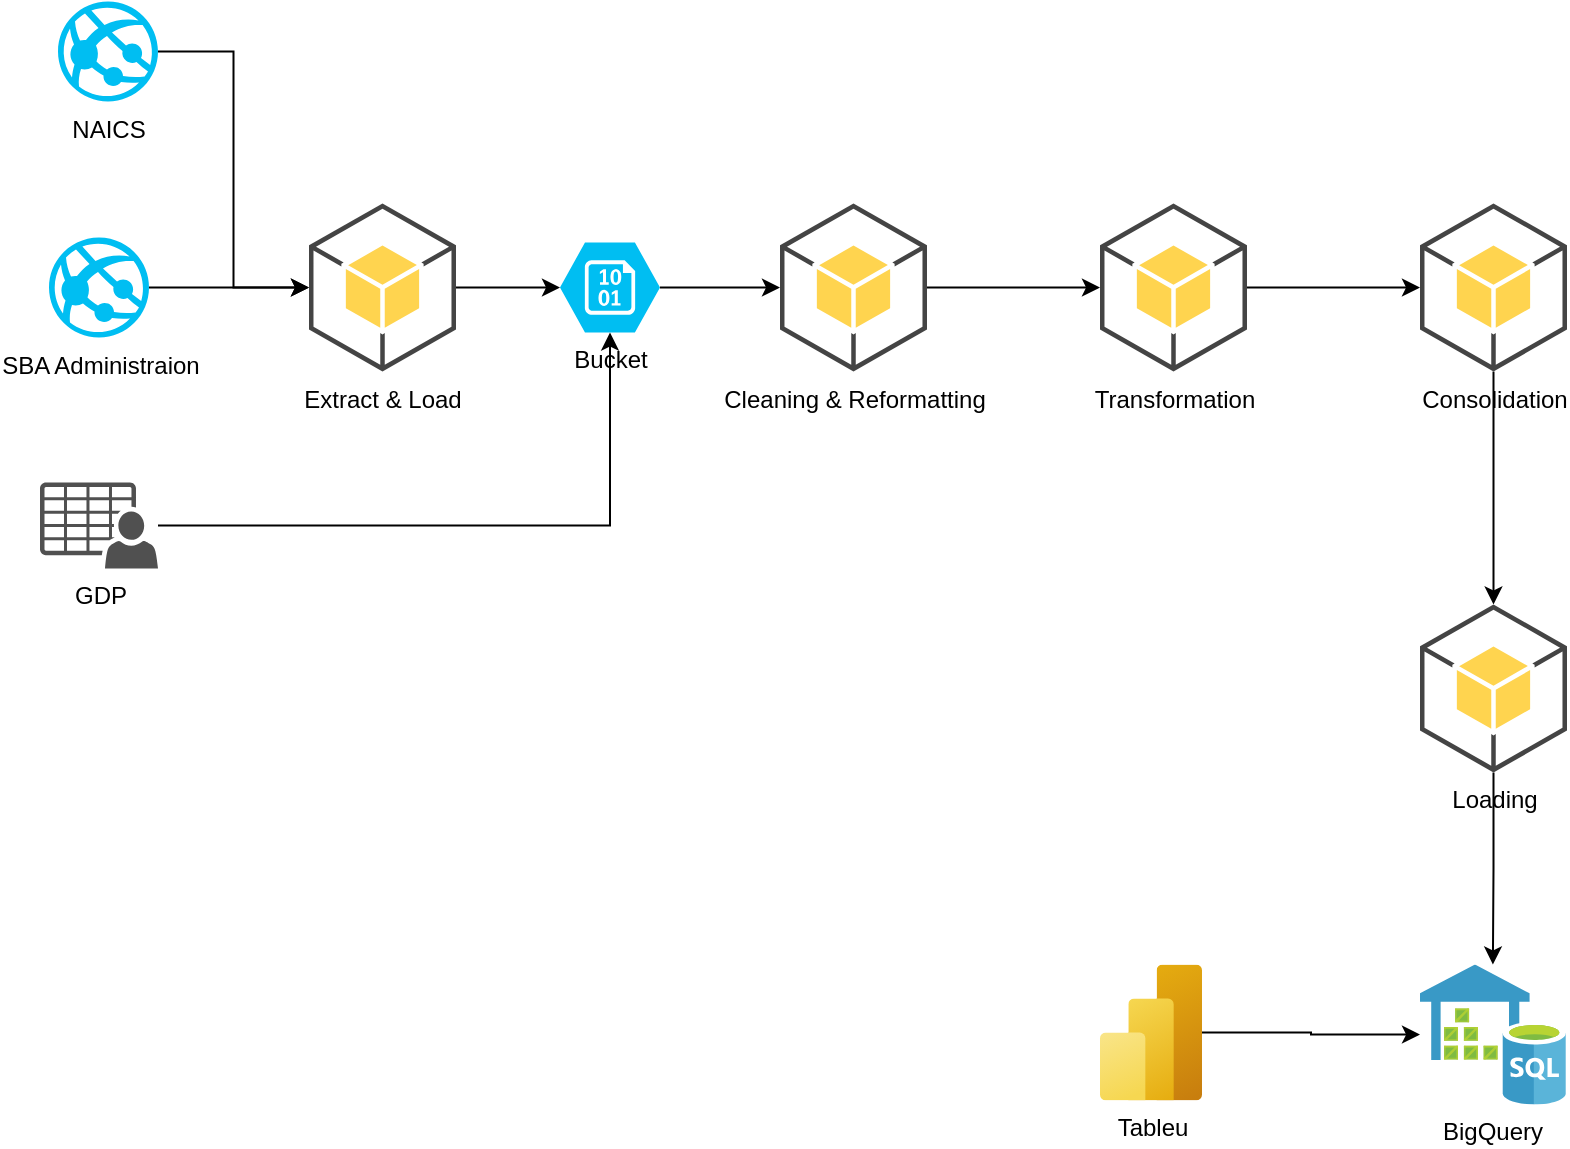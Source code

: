 <mxfile version="24.9.0">
  <diagram name="Page-1" id="jD1fJn_JTpBThsp85WeH">
    <mxGraphModel dx="1434" dy="772" grid="1" gridSize="10" guides="1" tooltips="1" connect="1" arrows="1" fold="1" page="1" pageScale="1" pageWidth="850" pageHeight="1100" math="0" shadow="0">
      <root>
        <mxCell id="0" />
        <mxCell id="1" parent="0" />
        <mxCell id="kBpCDejK8teJY3r2qwfR-5" style="edgeStyle=orthogonalEdgeStyle;rounded=0;orthogonalLoop=1;jettySize=auto;html=1;" parent="1" source="kBpCDejK8teJY3r2qwfR-1" target="kBpCDejK8teJY3r2qwfR-4" edge="1">
          <mxGeometry relative="1" as="geometry" />
        </mxCell>
        <mxCell id="kBpCDejK8teJY3r2qwfR-1" value="SBA Administraion" style="verticalLabelPosition=bottom;html=1;verticalAlign=top;align=center;strokeColor=none;fillColor=#00BEF2;shape=mxgraph.azure.azure_website;pointerEvents=1;" parent="1" vertex="1">
          <mxGeometry x="204.5" y="227.75" width="50" height="50" as="geometry" />
        </mxCell>
        <mxCell id="kBpCDejK8teJY3r2qwfR-2" value="GDP" style="sketch=0;pointerEvents=1;shadow=0;dashed=0;html=1;strokeColor=none;fillColor=#505050;labelPosition=center;verticalLabelPosition=bottom;verticalAlign=top;outlineConnect=0;align=center;shape=mxgraph.office.users.csv_file;" parent="1" vertex="1">
          <mxGeometry x="200" y="350.25" width="59" height="43" as="geometry" />
        </mxCell>
        <mxCell id="kBpCDejK8teJY3r2qwfR-7" style="edgeStyle=orthogonalEdgeStyle;rounded=0;orthogonalLoop=1;jettySize=auto;html=1;entryX=0;entryY=0.5;entryDx=0;entryDy=0;entryPerimeter=0;" parent="1" source="kBpCDejK8teJY3r2qwfR-3" target="kBpCDejK8teJY3r2qwfR-4" edge="1">
          <mxGeometry relative="1" as="geometry">
            <mxPoint x="334.5" y="135.25" as="targetPoint" />
          </mxGeometry>
        </mxCell>
        <mxCell id="kBpCDejK8teJY3r2qwfR-3" value="NAICS" style="verticalLabelPosition=bottom;html=1;verticalAlign=top;align=center;strokeColor=none;fillColor=#00BEF2;shape=mxgraph.azure.azure_website;pointerEvents=1;" parent="1" vertex="1">
          <mxGeometry x="209" y="109.75" width="50" height="50" as="geometry" />
        </mxCell>
        <mxCell id="kBpCDejK8teJY3r2qwfR-4" value="Extract &amp;amp; Load" style="outlineConnect=0;dashed=0;verticalLabelPosition=bottom;verticalAlign=top;align=center;html=1;shape=mxgraph.aws3.android;fillColor=#FFD44F;gradientColor=none;" parent="1" vertex="1">
          <mxGeometry x="334.5" y="210.75" width="73.5" height="84" as="geometry" />
        </mxCell>
        <mxCell id="kBpCDejK8teJY3r2qwfR-24" style="edgeStyle=orthogonalEdgeStyle;rounded=0;orthogonalLoop=1;jettySize=auto;html=1;" parent="1" source="kBpCDejK8teJY3r2qwfR-18" target="kBpCDejK8teJY3r2qwfR-20" edge="1">
          <mxGeometry relative="1" as="geometry" />
        </mxCell>
        <mxCell id="kBpCDejK8teJY3r2qwfR-18" value="Cleaning &amp;amp; Reformatting" style="outlineConnect=0;dashed=0;verticalLabelPosition=bottom;verticalAlign=top;align=center;html=1;shape=mxgraph.aws3.android;fillColor=#FFD44F;gradientColor=none;" parent="1" vertex="1">
          <mxGeometry x="570" y="210.75" width="73.5" height="84" as="geometry" />
        </mxCell>
        <mxCell id="kBpCDejK8teJY3r2qwfR-25" style="edgeStyle=orthogonalEdgeStyle;rounded=0;orthogonalLoop=1;jettySize=auto;html=1;" parent="1" source="kBpCDejK8teJY3r2qwfR-20" target="kBpCDejK8teJY3r2qwfR-21" edge="1">
          <mxGeometry relative="1" as="geometry" />
        </mxCell>
        <mxCell id="kBpCDejK8teJY3r2qwfR-20" value="Transformation" style="outlineConnect=0;dashed=0;verticalLabelPosition=bottom;verticalAlign=top;align=center;html=1;shape=mxgraph.aws3.android;fillColor=#FFD44F;gradientColor=none;" parent="1" vertex="1">
          <mxGeometry x="730" y="210.75" width="73.5" height="84" as="geometry" />
        </mxCell>
        <mxCell id="kBpCDejK8teJY3r2qwfR-26" style="edgeStyle=orthogonalEdgeStyle;rounded=0;orthogonalLoop=1;jettySize=auto;html=1;" parent="1" source="kBpCDejK8teJY3r2qwfR-21" target="kBpCDejK8teJY3r2qwfR-22" edge="1">
          <mxGeometry relative="1" as="geometry" />
        </mxCell>
        <mxCell id="kBpCDejK8teJY3r2qwfR-21" value="Consolidation" style="outlineConnect=0;dashed=0;verticalLabelPosition=bottom;verticalAlign=top;align=center;html=1;shape=mxgraph.aws3.android;fillColor=#FFD44F;gradientColor=none;" parent="1" vertex="1">
          <mxGeometry x="890" y="210.75" width="73.5" height="84" as="geometry" />
        </mxCell>
        <mxCell id="kBpCDejK8teJY3r2qwfR-27" style="edgeStyle=orthogonalEdgeStyle;rounded=0;orthogonalLoop=1;jettySize=auto;html=1;" parent="1" source="kBpCDejK8teJY3r2qwfR-22" target="kBpCDejK8teJY3r2qwfR-23" edge="1">
          <mxGeometry relative="1" as="geometry" />
        </mxCell>
        <mxCell id="kBpCDejK8teJY3r2qwfR-22" value="Loading" style="outlineConnect=0;dashed=0;verticalLabelPosition=bottom;verticalAlign=top;align=center;html=1;shape=mxgraph.aws3.android;fillColor=#FFD44F;gradientColor=none;" parent="1" vertex="1">
          <mxGeometry x="890" y="411.25" width="73.5" height="84" as="geometry" />
        </mxCell>
        <mxCell id="kBpCDejK8teJY3r2qwfR-23" value="BigQuery" style="image;sketch=0;aspect=fixed;html=1;points=[];align=center;fontSize=12;image=img/lib/mscae/SQL_DataWarehouse.svg;" parent="1" vertex="1">
          <mxGeometry x="890" y="591.25" width="72.92" height="70" as="geometry" />
        </mxCell>
        <mxCell id="kBpCDejK8teJY3r2qwfR-29" style="edgeStyle=orthogonalEdgeStyle;rounded=0;orthogonalLoop=1;jettySize=auto;html=1;" parent="1" source="kBpCDejK8teJY3r2qwfR-28" target="kBpCDejK8teJY3r2qwfR-23" edge="1">
          <mxGeometry relative="1" as="geometry" />
        </mxCell>
        <mxCell id="kBpCDejK8teJY3r2qwfR-28" value="Tableu" style="image;aspect=fixed;html=1;points=[];align=center;fontSize=12;image=img/lib/azure2/analytics/Power_BI_Embedded.svg;" parent="1" vertex="1">
          <mxGeometry x="730" y="591.25" width="51" height="68" as="geometry" />
        </mxCell>
        <mxCell id="J8yG12GXfS0roFS2Vby--8" value="Bucket" style="verticalLabelPosition=bottom;html=1;verticalAlign=top;align=center;strokeColor=none;fillColor=#00BEF2;shape=mxgraph.azure.storage_blob;" vertex="1" parent="1">
          <mxGeometry x="460" y="230.25" width="50" height="45" as="geometry" />
        </mxCell>
        <mxCell id="J8yG12GXfS0roFS2Vby--9" style="edgeStyle=orthogonalEdgeStyle;rounded=0;orthogonalLoop=1;jettySize=auto;html=1;entryX=0;entryY=0.5;entryDx=0;entryDy=0;entryPerimeter=0;" edge="1" parent="1" source="kBpCDejK8teJY3r2qwfR-4" target="J8yG12GXfS0roFS2Vby--8">
          <mxGeometry relative="1" as="geometry" />
        </mxCell>
        <mxCell id="J8yG12GXfS0roFS2Vby--10" style="edgeStyle=orthogonalEdgeStyle;rounded=0;orthogonalLoop=1;jettySize=auto;html=1;entryX=0;entryY=0.5;entryDx=0;entryDy=0;entryPerimeter=0;" edge="1" parent="1" source="J8yG12GXfS0roFS2Vby--8" target="kBpCDejK8teJY3r2qwfR-18">
          <mxGeometry relative="1" as="geometry" />
        </mxCell>
        <mxCell id="J8yG12GXfS0roFS2Vby--13" style="edgeStyle=orthogonalEdgeStyle;rounded=0;orthogonalLoop=1;jettySize=auto;html=1;entryX=0.5;entryY=1;entryDx=0;entryDy=0;entryPerimeter=0;" edge="1" parent="1" source="kBpCDejK8teJY3r2qwfR-2" target="J8yG12GXfS0roFS2Vby--8">
          <mxGeometry relative="1" as="geometry" />
        </mxCell>
      </root>
    </mxGraphModel>
  </diagram>
</mxfile>
